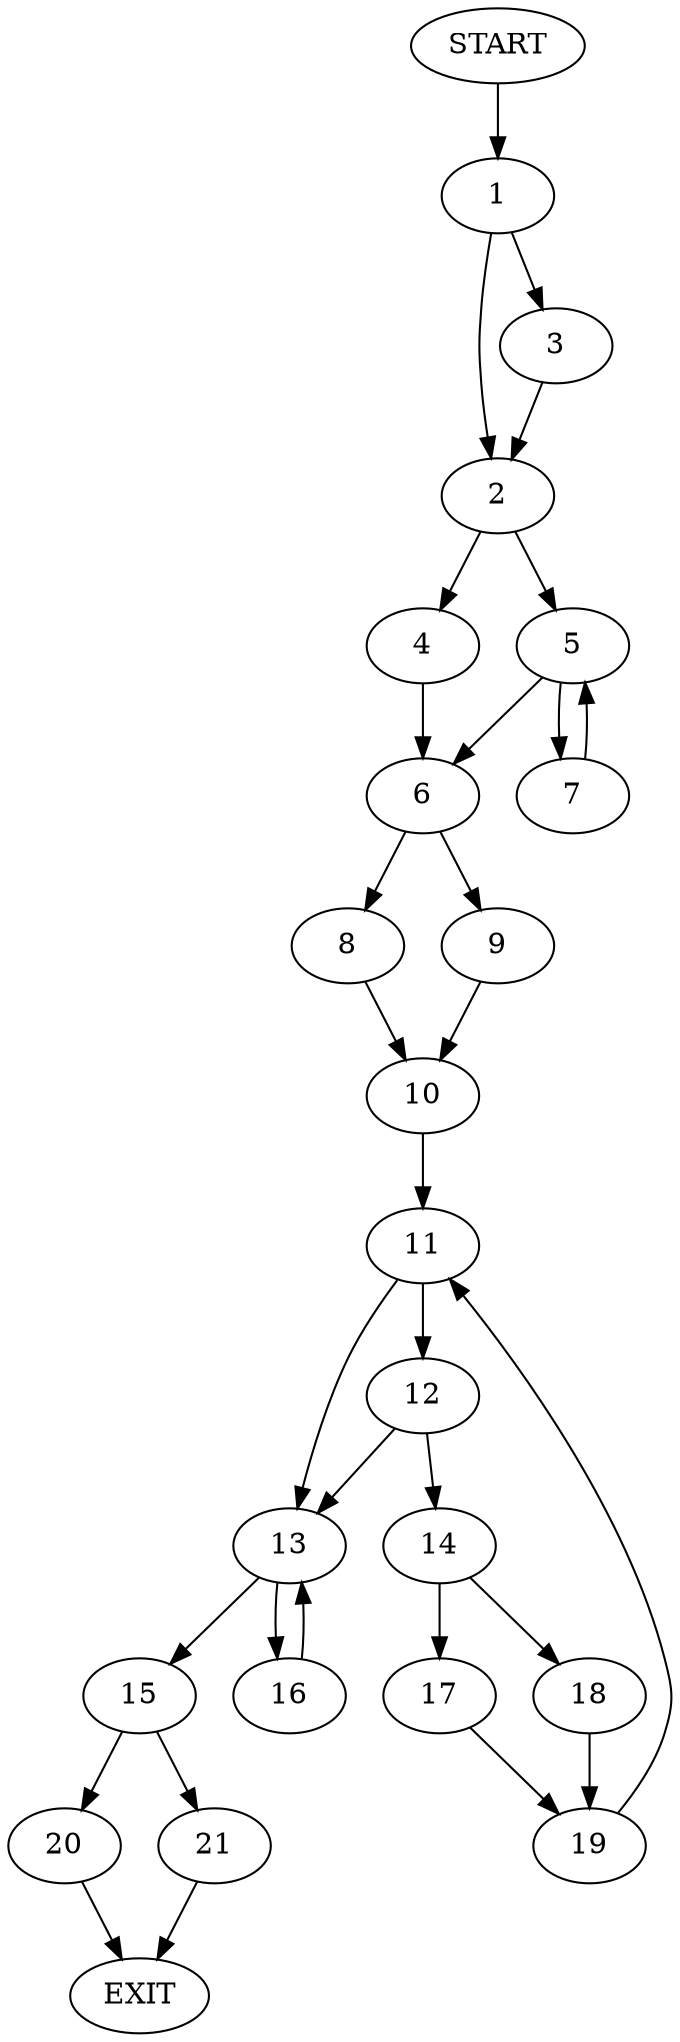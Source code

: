 digraph {
0 [label="START"]
22 [label="EXIT"]
0 -> 1
1 -> 2
1 -> 3
2 -> 4
2 -> 5
3 -> 2
4 -> 6
5 -> 6
5 -> 7
6 -> 8
6 -> 9
7 -> 5
9 -> 10
8 -> 10
10 -> 11
11 -> 12
11 -> 13
12 -> 14
12 -> 13
13 -> 15
13 -> 16
14 -> 17
14 -> 18
17 -> 19
18 -> 19
19 -> 11
16 -> 13
15 -> 20
15 -> 21
20 -> 22
21 -> 22
}
